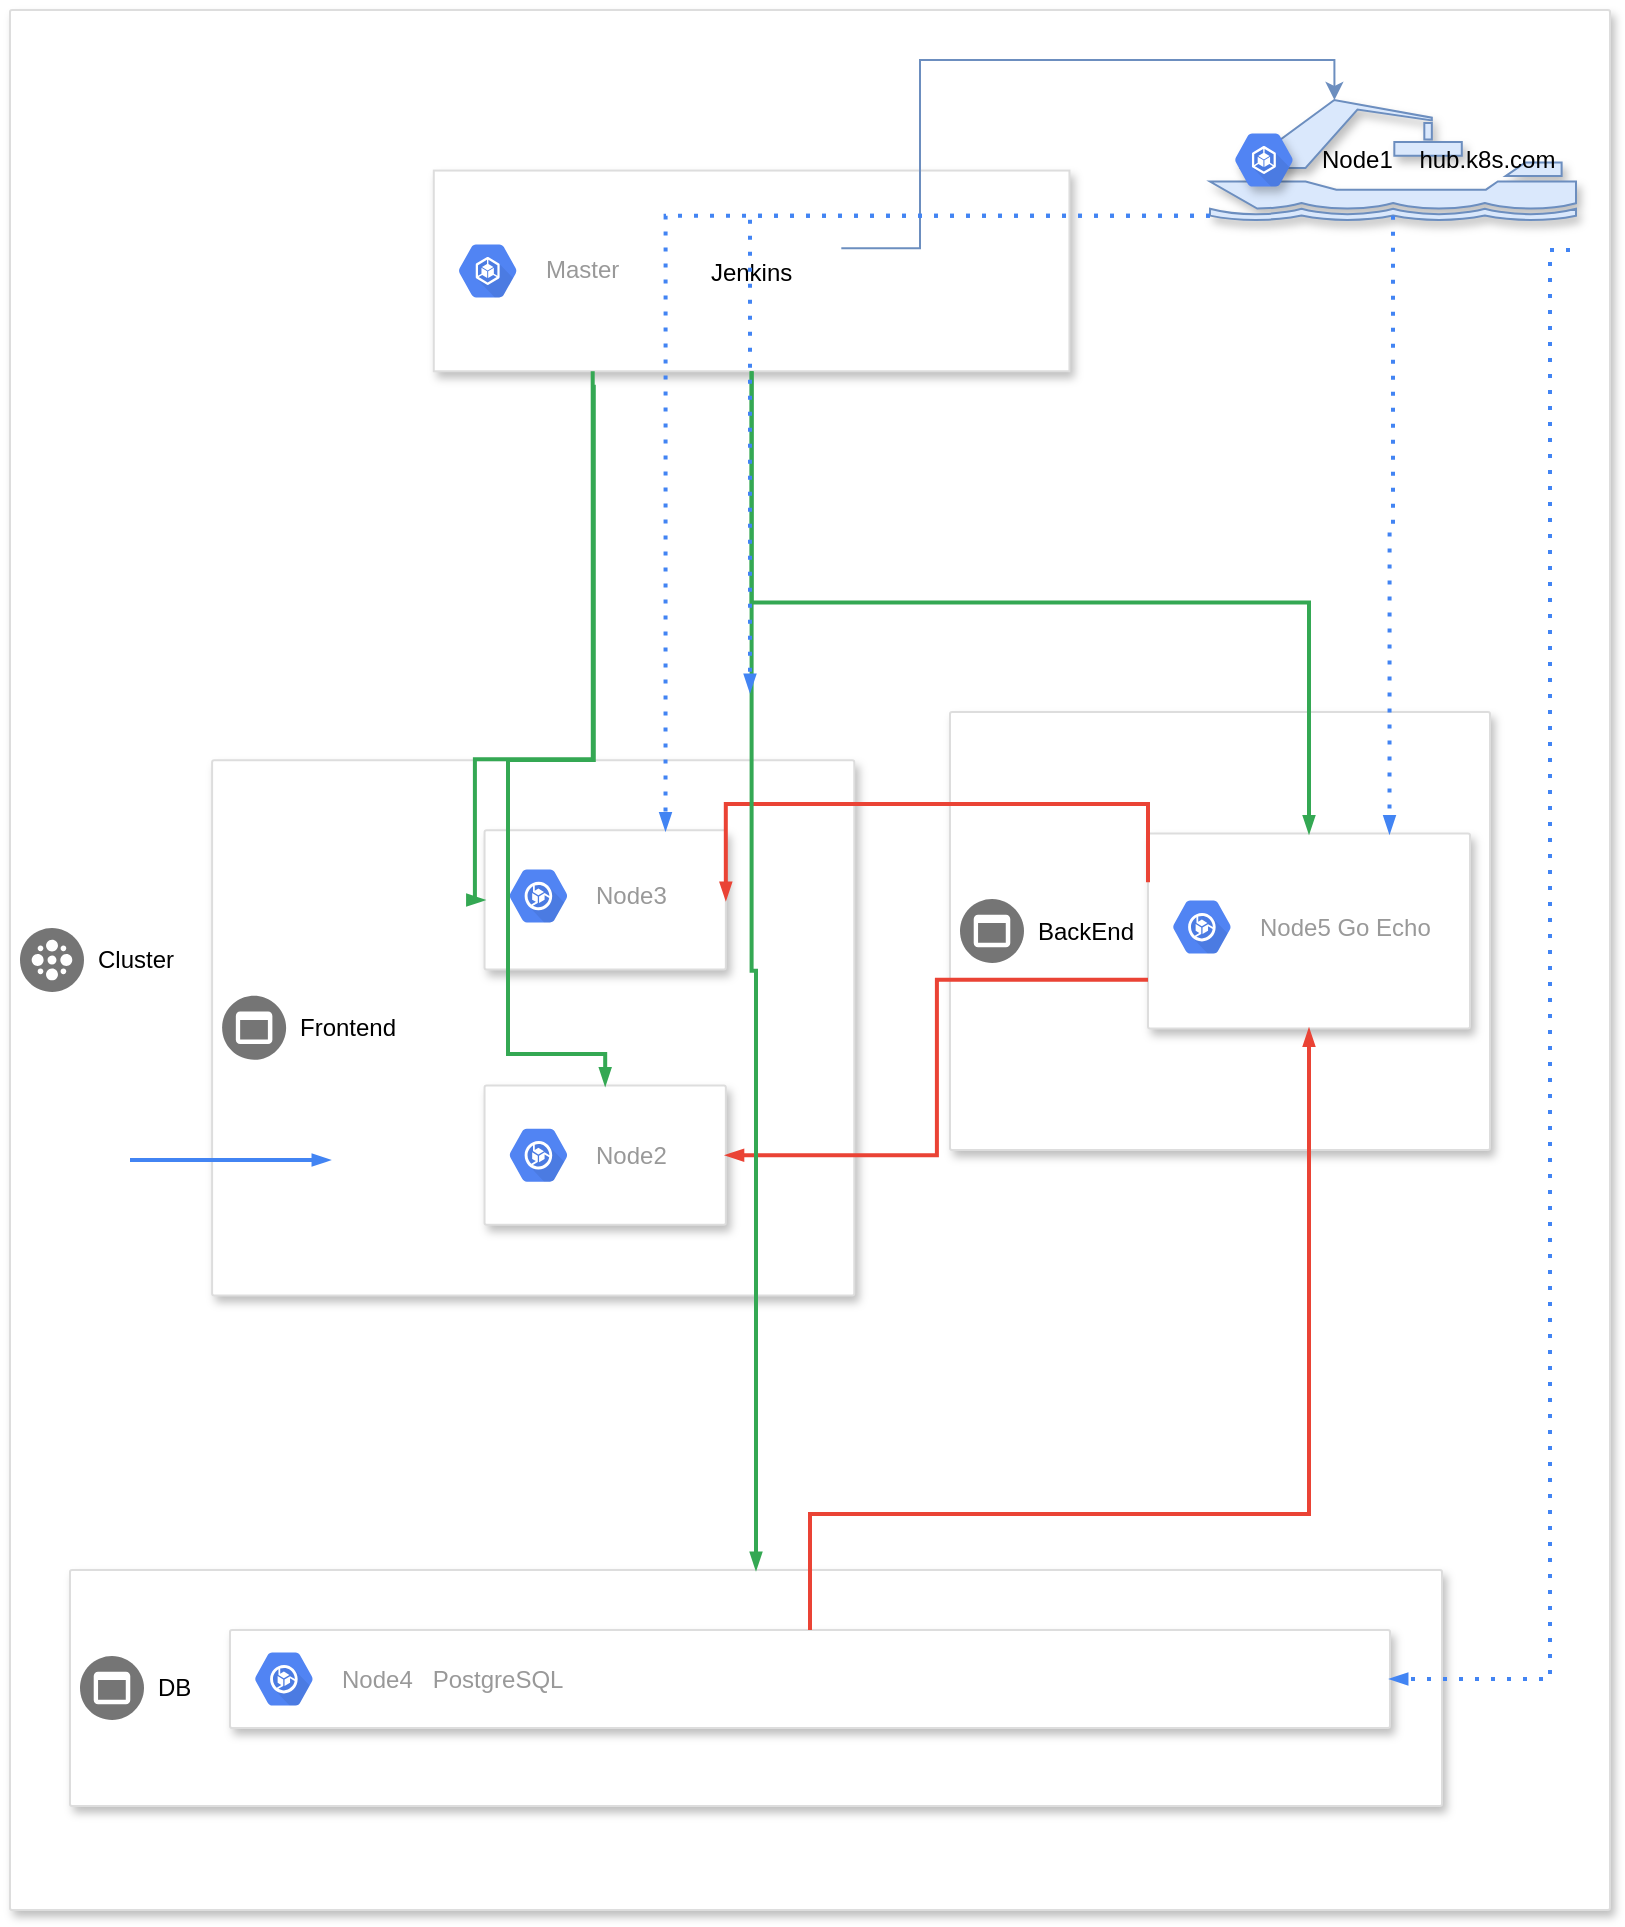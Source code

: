 <mxfile version="10.7.5" type="github"><diagram id="oEy2vePPin4_DRUh1EEg" name="Page-2"><mxGraphModel dx="1398" dy="796" grid="1" gridSize="10" guides="1" tooltips="1" connect="1" arrows="1" fold="1" page="1" pageScale="1" pageWidth="827" pageHeight="1169" math="0" shadow="0"><root><mxCell id="JVZEmhyV-dqxb4Tlf-Tb-0"/><mxCell id="JVZEmhyV-dqxb4Tlf-Tb-1" parent="JVZEmhyV-dqxb4Tlf-Tb-0"/><mxCell id="JVZEmhyV-dqxb4Tlf-Tb-2" value="" style="strokeColor=#dddddd;fillColor=#ffffff;shadow=1;strokeWidth=1;rounded=1;absoluteArcSize=1;arcSize=2;" parent="JVZEmhyV-dqxb4Tlf-Tb-1" vertex="1"><mxGeometry y="145" width="800" height="950" as="geometry"/></mxCell><mxCell id="JVZEmhyV-dqxb4Tlf-Tb-3" value="Cluster&lt;br&gt;" style="dashed=0;connectable=0;html=1;fillColor=#757575;strokeColor=none;shape=mxgraph.gcp2.cluster;part=1;labelPosition=right;verticalLabelPosition=middle;align=left;verticalAlign=middle;spacingLeft=5;fontColor=#000000;fontSize=12;" parent="JVZEmhyV-dqxb4Tlf-Tb-2" vertex="1"><mxGeometry y="0.5" width="32" height="32" relative="1" as="geometry"><mxPoint x="5" y="-16" as="offset"/></mxGeometry></mxCell><mxCell id="JVZEmhyV-dqxb4Tlf-Tb-6" value="Jenkins" style="strokeColor=#dddddd;fillColor=#ffffff;shadow=1;strokeWidth=1;rounded=1;absoluteArcSize=1;arcSize=0;" parent="JVZEmhyV-dqxb4Tlf-Tb-2" vertex="1"><mxGeometry x="211.892" y="80.282" width="317.838" height="100.352" as="geometry"/></mxCell><mxCell id="JVZEmhyV-dqxb4Tlf-Tb-7" value="Master" style="dashed=0;connectable=0;html=1;fillColor=#5184F3;strokeColor=none;shape=mxgraph.gcp2.hexIcon;prIcon=container_engine;part=1;labelPosition=right;verticalLabelPosition=middle;align=left;verticalAlign=middle;spacingLeft=5;fontColor=#999999;fontSize=12;" parent="JVZEmhyV-dqxb4Tlf-Tb-6" vertex="1"><mxGeometry y="0.5" width="44" height="39" relative="1" as="geometry"><mxPoint x="5" y="-19.5" as="offset"/></mxGeometry></mxCell><mxCell id="JVZEmhyV-dqxb4Tlf-Tb-12" value="" style="shape=image;html=1;verticalAlign=top;verticalLabelPosition=bottom;labelBackgroundColor=#ffffff;imageAspect=0;aspect=fixed;image=https://cdn4.iconfinder.com/data/icons/logos-brands-5/24/jenkins-128.png" parent="JVZEmhyV-dqxb4Tlf-Tb-6" vertex="1"><mxGeometry x="200.29" y="31.9" width="6.947" height="6.947" as="geometry"/></mxCell><mxCell id="JVZEmhyV-dqxb4Tlf-Tb-4" value="" style="strokeColor=#dddddd;fillColor=#ffffff;shadow=1;strokeWidth=1;rounded=1;absoluteArcSize=1;arcSize=2;" parent="JVZEmhyV-dqxb4Tlf-Tb-2" vertex="1"><mxGeometry x="101.054" y="375.092" width="321.081" height="267.606" as="geometry"/></mxCell><mxCell id="JVZEmhyV-dqxb4Tlf-Tb-5" value="Frontend&lt;br&gt;" style="dashed=0;connectable=0;html=1;fillColor=#757575;strokeColor=none;shape=mxgraph.gcp2.frontend_platform_services;part=1;labelPosition=right;verticalLabelPosition=middle;align=left;verticalAlign=middle;spacingLeft=5;fontColor=#000000;fontSize=12;" parent="JVZEmhyV-dqxb4Tlf-Tb-4" vertex="1"><mxGeometry y="0.5" width="32" height="32" relative="1" as="geometry"><mxPoint x="5" y="-16" as="offset"/></mxGeometry></mxCell><mxCell id="JVZEmhyV-dqxb4Tlf-Tb-20" value="" style="strokeColor=#dddddd;fillColor=#ffffff;shadow=1;strokeWidth=1;rounded=1;absoluteArcSize=1;arcSize=2;" parent="JVZEmhyV-dqxb4Tlf-Tb-4" vertex="1"><mxGeometry x="136.216" y="35.091" width="120.649" height="69.577" as="geometry"/></mxCell><mxCell id="JVZEmhyV-dqxb4Tlf-Tb-21" value="Node3&lt;br&gt;" style="dashed=0;connectable=0;html=1;fillColor=#5184F3;strokeColor=none;shape=mxgraph.gcp2.hexIcon;prIcon=container_optimized_os;part=1;labelPosition=right;verticalLabelPosition=middle;align=left;verticalAlign=middle;spacingLeft=5;fontColor=#999999;fontSize=12;" parent="JVZEmhyV-dqxb4Tlf-Tb-20" vertex="1"><mxGeometry y="0.5" width="44" height="39" relative="1" as="geometry"><mxPoint x="5" y="-21.5" as="offset"/></mxGeometry></mxCell><mxCell id="JVZEmhyV-dqxb4Tlf-Tb-10" value="" style="strokeColor=#dddddd;fillColor=#ffffff;shadow=1;strokeWidth=1;rounded=1;absoluteArcSize=1;arcSize=2;" parent="JVZEmhyV-dqxb4Tlf-Tb-4" vertex="1"><mxGeometry x="136.216" y="162.704" width="120.649" height="69.577" as="geometry"/></mxCell><mxCell id="JVZEmhyV-dqxb4Tlf-Tb-11" value="Node2" style="dashed=0;connectable=0;html=1;fillColor=#5184F3;strokeColor=none;shape=mxgraph.gcp2.hexIcon;prIcon=container_optimized_os;part=1;labelPosition=right;verticalLabelPosition=middle;align=left;verticalAlign=middle;spacingLeft=5;fontColor=#999999;fontSize=12;" parent="JVZEmhyV-dqxb4Tlf-Tb-10" vertex="1"><mxGeometry y="0.5" width="44" height="39" relative="1" as="geometry"><mxPoint x="5" y="-19.5" as="offset"/></mxGeometry></mxCell><mxCell id="JVZEmhyV-dqxb4Tlf-Tb-28" value="" style="edgeStyle=orthogonalEdgeStyle;fontSize=12;html=1;endArrow=blockThin;endFill=1;rounded=0;strokeWidth=2;endSize=4;startSize=4;strokeColor=#34A853;dashed=0;exitX=0.25;exitY=1;exitDx=0;exitDy=0;" parent="JVZEmhyV-dqxb4Tlf-Tb-2" source="JVZEmhyV-dqxb4Tlf-Tb-6" target="JVZEmhyV-dqxb4Tlf-Tb-20" edge="1"><mxGeometry width="100" relative="1" as="geometry"><mxPoint x="75.676" y="361.268" as="sourcePoint"/><mxPoint x="183.784" y="361.268" as="targetPoint"/><Array as="points"><mxPoint x="291.892" y="374.648"/><mxPoint x="232.432" y="374.648"/></Array></mxGeometry></mxCell><mxCell id="JVZEmhyV-dqxb4Tlf-Tb-29" value="" style="edgeStyle=orthogonalEdgeStyle;fontSize=12;html=1;endArrow=blockThin;endFill=1;rounded=0;strokeWidth=2;endSize=4;startSize=4;strokeColor=#34A853;dashed=0;entryX=0.5;entryY=0;entryDx=0;entryDy=0;" parent="JVZEmhyV-dqxb4Tlf-Tb-2" target="JVZEmhyV-dqxb4Tlf-Tb-10" edge="1"><mxGeometry width="100" relative="1" as="geometry"><mxPoint x="291.892" y="187.324" as="sourcePoint"/><mxPoint x="205.405" y="374.648" as="targetPoint"/><Array as="points"><mxPoint x="292" y="375"/><mxPoint x="249" y="375"/><mxPoint x="249" y="522"/><mxPoint x="298" y="522"/></Array></mxGeometry></mxCell><mxCell id="JVZEmhyV-dqxb4Tlf-Tb-30" value="" style="strokeColor=#dddddd;fillColor=#ffffff;shadow=1;strokeWidth=1;rounded=1;absoluteArcSize=1;arcSize=2;" parent="JVZEmhyV-dqxb4Tlf-Tb-2" vertex="1"><mxGeometry x="470" y="351" width="270" height="219" as="geometry"/></mxCell><mxCell id="JVZEmhyV-dqxb4Tlf-Tb-31" value="BackEnd" style="dashed=0;connectable=0;html=1;fillColor=#757575;strokeColor=none;shape=mxgraph.gcp2.frontend_platform_services;part=1;labelPosition=right;verticalLabelPosition=middle;align=left;verticalAlign=middle;spacingLeft=5;fontColor=#000000;fontSize=12;" parent="JVZEmhyV-dqxb4Tlf-Tb-30" vertex="1"><mxGeometry y="0.5" width="32" height="32" relative="1" as="geometry"><mxPoint x="5" y="-16" as="offset"/></mxGeometry></mxCell><mxCell id="JVZEmhyV-dqxb4Tlf-Tb-32" value="" style="strokeColor=#dddddd;fillColor=#ffffff;shadow=1;strokeWidth=1;rounded=1;absoluteArcSize=1;arcSize=2;" parent="JVZEmhyV-dqxb4Tlf-Tb-30" vertex="1"><mxGeometry x="99" y="60.731" width="161" height="97.538" as="geometry"/></mxCell><mxCell id="JVZEmhyV-dqxb4Tlf-Tb-33" value="Node5 Go Echo&lt;br&gt;" style="dashed=0;connectable=0;html=1;fillColor=#5184F3;strokeColor=none;shape=mxgraph.gcp2.hexIcon;prIcon=container_optimized_os;part=1;labelPosition=right;verticalLabelPosition=middle;align=left;verticalAlign=middle;spacingLeft=5;fontColor=#999999;fontSize=12;" parent="JVZEmhyV-dqxb4Tlf-Tb-32" vertex="1"><mxGeometry y="0.5" width="44" height="39" relative="1" as="geometry"><mxPoint x="5" y="-21.5" as="offset"/></mxGeometry></mxCell><mxCell id="JVZEmhyV-dqxb4Tlf-Tb-55" value="" style="strokeColor=#dddddd;fillColor=#ffffff;shadow=1;strokeWidth=1;rounded=1;absoluteArcSize=1;arcSize=2;" parent="JVZEmhyV-dqxb4Tlf-Tb-2" vertex="1"><mxGeometry x="30" y="780" width="686" height="118" as="geometry"/></mxCell><mxCell id="JVZEmhyV-dqxb4Tlf-Tb-56" value="DB" style="dashed=0;connectable=0;html=1;fillColor=#757575;strokeColor=none;shape=mxgraph.gcp2.frontend_platform_services;part=1;labelPosition=right;verticalLabelPosition=middle;align=left;verticalAlign=middle;spacingLeft=5;fontColor=#000000;fontSize=12;" parent="JVZEmhyV-dqxb4Tlf-Tb-55" vertex="1"><mxGeometry y="0.5" width="32" height="32" relative="1" as="geometry"><mxPoint x="5" y="-16" as="offset"/></mxGeometry></mxCell><mxCell id="JVZEmhyV-dqxb4Tlf-Tb-59" value="" style="strokeColor=#dddddd;fillColor=#ffffff;shadow=1;strokeWidth=1;rounded=1;absoluteArcSize=1;arcSize=2;" parent="JVZEmhyV-dqxb4Tlf-Tb-55" vertex="1"><mxGeometry x="80" y="30" width="580" height="49" as="geometry"/></mxCell><mxCell id="JVZEmhyV-dqxb4Tlf-Tb-60" value="Node4&amp;nbsp; &amp;nbsp;PostgreSQL&lt;br&gt;" style="dashed=0;connectable=0;html=1;fillColor=#5184F3;strokeColor=none;shape=mxgraph.gcp2.hexIcon;prIcon=container_optimized_os;part=1;labelPosition=right;verticalLabelPosition=middle;align=left;verticalAlign=middle;spacingLeft=5;fontColor=#999999;fontSize=12;" parent="JVZEmhyV-dqxb4Tlf-Tb-59" vertex="1"><mxGeometry y="0.5" width="44" height="39" relative="1" as="geometry"><mxPoint x="5" y="-19.5" as="offset"/></mxGeometry></mxCell><mxCell id="JVZEmhyV-dqxb4Tlf-Tb-63" value="" style="edgeStyle=orthogonalEdgeStyle;fontSize=12;html=1;endArrow=blockThin;endFill=1;rounded=0;strokeWidth=2;endSize=4;startSize=4;strokeColor=#34A853;dashed=0;exitX=0.5;exitY=1;exitDx=0;exitDy=0;" parent="JVZEmhyV-dqxb4Tlf-Tb-2" source="JVZEmhyV-dqxb4Tlf-Tb-6" target="JVZEmhyV-dqxb4Tlf-Tb-32" edge="1"><mxGeometry width="100" relative="1" as="geometry"><mxPoint x="361" y="292" as="sourcePoint"/><mxPoint x="461" y="292" as="targetPoint"/></mxGeometry></mxCell><mxCell id="JVZEmhyV-dqxb4Tlf-Tb-64" value="" style="edgeStyle=orthogonalEdgeStyle;fontSize=12;html=1;endArrow=blockThin;endFill=1;rounded=0;strokeWidth=2;endSize=4;startSize=4;strokeColor=#EA4335;dashed=0;exitX=0.5;exitY=0;exitDx=0;exitDy=0;entryX=0.5;entryY=1;entryDx=0;entryDy=0;" parent="JVZEmhyV-dqxb4Tlf-Tb-2" source="JVZEmhyV-dqxb4Tlf-Tb-59" target="JVZEmhyV-dqxb4Tlf-Tb-32" edge="1"><mxGeometry width="100" relative="1" as="geometry"><mxPoint x="411" y="722" as="sourcePoint"/><mxPoint x="511" y="722" as="targetPoint"/><Array as="points"><mxPoint x="400" y="752"/><mxPoint x="650" y="752"/></Array></mxGeometry></mxCell><mxCell id="JVZEmhyV-dqxb4Tlf-Tb-65" value="" style="edgeStyle=orthogonalEdgeStyle;fontSize=12;html=1;endArrow=blockThin;endFill=1;rounded=0;strokeWidth=2;endSize=4;startSize=4;strokeColor=#EA4335;dashed=0;entryX=1;entryY=0.5;entryDx=0;entryDy=0;exitX=0;exitY=0.25;exitDx=0;exitDy=0;" parent="JVZEmhyV-dqxb4Tlf-Tb-2" source="JVZEmhyV-dqxb4Tlf-Tb-32" target="JVZEmhyV-dqxb4Tlf-Tb-20" edge="1"><mxGeometry width="100" relative="1" as="geometry"><mxPoint x="451" y="622" as="sourcePoint"/><mxPoint x="551" y="622" as="targetPoint"/><Array as="points"><mxPoint x="358" y="397"/></Array></mxGeometry></mxCell><mxCell id="JVZEmhyV-dqxb4Tlf-Tb-66" value="" style="edgeStyle=orthogonalEdgeStyle;fontSize=12;html=1;endArrow=blockThin;endFill=1;rounded=0;strokeWidth=2;endSize=4;startSize=4;strokeColor=#EA4335;dashed=0;entryX=1;entryY=0.5;entryDx=0;entryDy=0;exitX=0;exitY=0.75;exitDx=0;exitDy=0;" parent="JVZEmhyV-dqxb4Tlf-Tb-2" source="JVZEmhyV-dqxb4Tlf-Tb-32" target="JVZEmhyV-dqxb4Tlf-Tb-10" edge="1"><mxGeometry width="100" relative="1" as="geometry"><mxPoint x="471" y="562" as="sourcePoint"/><mxPoint x="571" y="562" as="targetPoint"/></mxGeometry></mxCell><mxCell id="JVZEmhyV-dqxb4Tlf-Tb-74" value="" style="edgeStyle=orthogonalEdgeStyle;fontSize=12;html=1;endArrow=blockThin;endFill=1;rounded=0;strokeWidth=2;endSize=4;startSize=4;dashed=1;dashPattern=1 3;strokeColor=#4284F3;entryX=1;entryY=0.5;entryDx=0;entryDy=0;" parent="JVZEmhyV-dqxb4Tlf-Tb-2" target="JVZEmhyV-dqxb4Tlf-Tb-59" edge="1"><mxGeometry width="100" relative="1" as="geometry"><mxPoint x="780" y="120" as="sourcePoint"/><mxPoint x="780" y="610" as="targetPoint"/><Array as="points"><mxPoint x="770" y="120"/><mxPoint x="770" y="835"/></Array></mxGeometry></mxCell><mxCell id="JVZEmhyV-dqxb4Tlf-Tb-75" value="" style="edgeStyle=orthogonalEdgeStyle;fontSize=12;html=1;endArrow=blockThin;endFill=1;rounded=0;strokeWidth=2;endSize=4;startSize=4;strokeColor=#34A853;dashed=0;exitX=0.5;exitY=1;exitDx=0;exitDy=0;entryX=0.5;entryY=0;entryDx=0;entryDy=0;" parent="JVZEmhyV-dqxb4Tlf-Tb-2" source="JVZEmhyV-dqxb4Tlf-Tb-6" target="JVZEmhyV-dqxb4Tlf-Tb-55" edge="1"><mxGeometry width="100" relative="1" as="geometry"><mxPoint x="110" y="265" as="sourcePoint"/><mxPoint x="210" y="265" as="targetPoint"/></mxGeometry></mxCell><mxCell id="JVZEmhyV-dqxb4Tlf-Tb-18" value="" style="edgeStyle=orthogonalEdgeStyle;fontSize=12;html=1;endArrow=blockThin;endFill=1;rounded=0;strokeWidth=2;endSize=4;startSize=4;dashed=0;strokeColor=#4284F3;" parent="JVZEmhyV-dqxb4Tlf-Tb-1" edge="1"><mxGeometry width="100" relative="1" as="geometry"><mxPoint x="60" y="720" as="sourcePoint"/><mxPoint x="160" y="720" as="targetPoint"/></mxGeometry></mxCell><mxCell id="JVZEmhyV-dqxb4Tlf-Tb-8" value="" style="shape=mxgraph.signs.transportation.harbor;html=1;fillColor=#dae8fc;strokeColor=#6c8ebf;verticalLabelPosition=bottom;verticalAlign=top;align=center;shadow=1;fontFamily=Helvetica;fontSize=12;strokeWidth=1;" parent="JVZEmhyV-dqxb4Tlf-Tb-1" vertex="1"><mxGeometry x="600" y="190" width="183" height="60" as="geometry"/></mxCell><mxCell id="JVZEmhyV-dqxb4Tlf-Tb-9" value="&lt;font color=&quot;#000000&quot;&gt;Node1&amp;nbsp; &amp;nbsp; hub.k8s.com&lt;/font&gt;" style="dashed=0;connectable=0;html=1;fillColor=#5184F3;strokeColor=none;shape=mxgraph.gcp2.hexIcon;prIcon=container_engine;part=1;labelPosition=right;verticalLabelPosition=middle;align=left;verticalAlign=middle;spacingLeft=5;fontColor=#999999;fontSize=12;shadow=1;" parent="JVZEmhyV-dqxb4Tlf-Tb-8" vertex="1"><mxGeometry y="0.5" width="44" height="39" relative="1" as="geometry"><mxPoint x="5" y="-19.5" as="offset"/></mxGeometry></mxCell><mxCell id="JVZEmhyV-dqxb4Tlf-Tb-27" style="edgeStyle=orthogonalEdgeStyle;rounded=0;orthogonalLoop=1;jettySize=auto;html=1;exitX=0.5;exitY=1;exitDx=0;exitDy=0;entryX=0.34;entryY=0;entryDx=0;entryDy=0;entryPerimeter=0;fillColor=#dae8fc;strokeColor=#6c8ebf;" parent="JVZEmhyV-dqxb4Tlf-Tb-1" source="JVZEmhyV-dqxb4Tlf-Tb-12" target="JVZEmhyV-dqxb4Tlf-Tb-8" edge="1"><mxGeometry relative="1" as="geometry"><Array as="points"><mxPoint x="455" y="170"/><mxPoint x="662" y="170"/></Array></mxGeometry></mxCell><mxCell id="JVZEmhyV-dqxb4Tlf-Tb-67" value="" style="edgeStyle=orthogonalEdgeStyle;fontSize=12;html=1;endArrow=blockThin;endFill=1;rounded=0;strokeWidth=2;endSize=4;startSize=4;dashed=1;dashPattern=1 3;strokeColor=#4284F3;entryX=0.75;entryY=0;entryDx=0;entryDy=0;exitX=0;exitY=0.965;exitDx=0;exitDy=0;exitPerimeter=0;" parent="JVZEmhyV-dqxb4Tlf-Tb-1" source="JVZEmhyV-dqxb4Tlf-Tb-8" target="JVZEmhyV-dqxb4Tlf-Tb-20" edge="1"><mxGeometry width="100" relative="1" as="geometry"><mxPoint x="450" y="270" as="sourcePoint"/><mxPoint x="550" y="270" as="targetPoint"/></mxGeometry></mxCell><mxCell id="JVZEmhyV-dqxb4Tlf-Tb-68" value="" style="edgeStyle=orthogonalEdgeStyle;fontSize=12;html=1;endArrow=blockThin;endFill=1;rounded=0;strokeWidth=2;endSize=4;startSize=4;dashed=1;dashPattern=1 3;strokeColor=#4284F3;exitX=0;exitY=0.965;exitDx=0;exitDy=0;exitPerimeter=0;" parent="JVZEmhyV-dqxb4Tlf-Tb-1" source="JVZEmhyV-dqxb4Tlf-Tb-8" edge="1"><mxGeometry width="100" relative="1" as="geometry"><mxPoint x="400" y="280" as="sourcePoint"/><mxPoint x="370" y="486" as="targetPoint"/><Array as="points"><mxPoint x="370" y="248"/><mxPoint x="370" y="486"/></Array></mxGeometry></mxCell><mxCell id="JVZEmhyV-dqxb4Tlf-Tb-69" value="" style="edgeStyle=orthogonalEdgeStyle;fontSize=12;html=1;endArrow=blockThin;endFill=1;rounded=0;strokeWidth=2;endSize=4;startSize=4;dashed=1;dashPattern=1 3;strokeColor=#4284F3;exitX=0.5;exitY=0.965;exitDx=0;exitDy=0;exitPerimeter=0;entryX=0.75;entryY=0;entryDx=0;entryDy=0;" parent="JVZEmhyV-dqxb4Tlf-Tb-1" source="JVZEmhyV-dqxb4Tlf-Tb-8" target="JVZEmhyV-dqxb4Tlf-Tb-32" edge="1"><mxGeometry width="100" relative="1" as="geometry"><mxPoint x="720" y="280" as="sourcePoint"/><mxPoint x="820" y="280" as="targetPoint"/></mxGeometry></mxCell></root></mxGraphModel></diagram></mxfile>